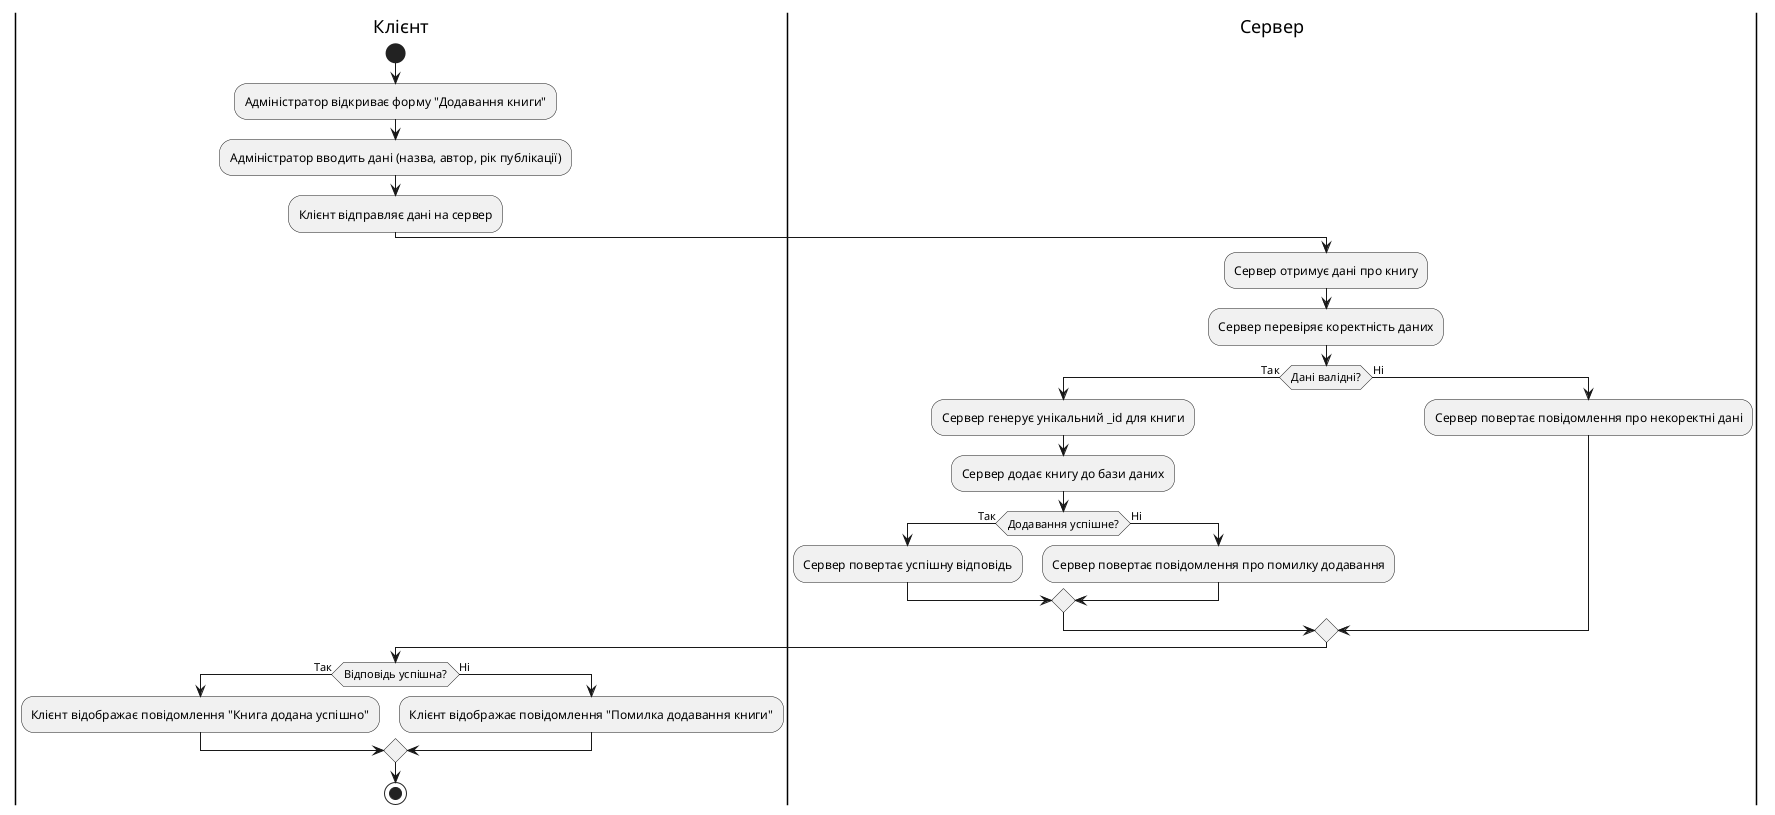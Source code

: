 @startuml
|Клієнт|
start
:Адміністратор відкриває форму "Додавання книги";
:Адміністратор вводить дані (назва, автор, рік публікації);
:Клієнт відправляє дані на сервер;

|Сервер|
:Сервер отримує дані про книгу;
:Сервер перевіряє коректність даних;

if (Дані валідні?) then (Так)
  :Сервер генерує унікальний _id для книги;
  :Сервер додає книгу до бази даних;

  if (Додавання успішне?) then (Так)
    :Сервер повертає успішну відповідь;
  else (Ні)
    :Сервер повертає повідомлення про помилку додавання;
  endif
else (Ні)
  :Сервер повертає повідомлення про некоректні дані;
endif

|Клієнт|
if (Відповідь успішна?) then (Так)
  :Клієнт відображає повідомлення "Книга додана успішно";
else (Ні)
  :Клієнт відображає повідомлення "Помилка додавання книги";
endif
stop
@enduml
